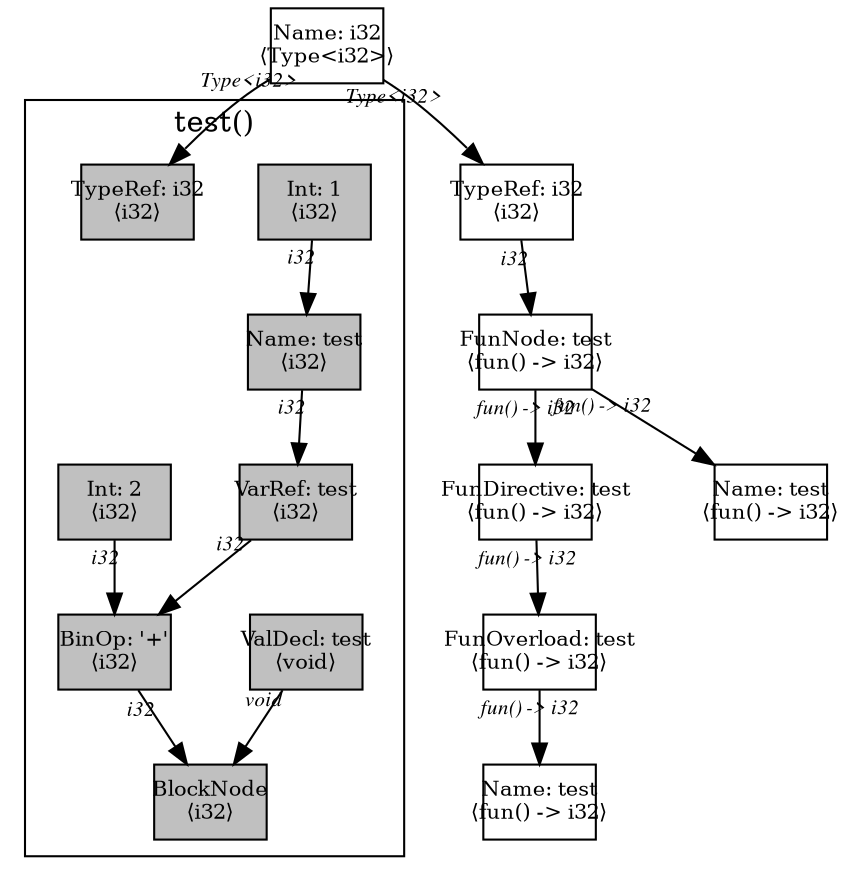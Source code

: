 digraph Document {
  node [shape=box,fixedsize=shape fontsize=10]
  1 [label="Name: i32\n⟨Type<i32>⟩", fillcolor=grey];
  2 [label="FunOverload: test\n⟨fun() -> i32⟩", fillcolor=grey];
  3 [label="FunDirective: test\n⟨fun() -> i32⟩", fillcolor=grey];
  4 [label="FunNode: test\n⟨fun() -> i32⟩", fillcolor=grey];
  5 [label="TypeRef: i32\n⟨i32⟩", fillcolor=grey];
  6 [label="Name: test\n⟨fun() -> i32⟩", fillcolor=grey];
  7 [label="Name: test\n⟨fun() -> i32⟩", fillcolor=grey];
  subgraph cluster0 {
    node [style=filled, fillcolor=grey];
    8 [label="BlockNode\n⟨i32⟩", fillcolor=grey];
    9 [label="ValDecl: test\n⟨void⟩", fillcolor=grey];
    10 [label="Name: test\n⟨i32⟩", fillcolor=grey];
    11 [label="Int: 1\n⟨i32⟩", fillcolor=grey];
    12 [label="BinOp: '+'\n⟨i32⟩", fillcolor=grey];
    13 [label="VarRef: test\n⟨i32⟩", fillcolor=grey];
    14 [label="Int: 2\n⟨i32⟩", fillcolor=grey];
    15 [label="TypeRef: i32\n⟨i32⟩", fillcolor=grey];
    9 -> 8[taillabel="void" labeldistance="1" fontname="times  italic" fontsize = 10 color="black" ];
    10 -> 13[taillabel="i32" labeldistance="1" fontname="times  italic" fontsize = 10 color="black" ];
    11 -> 10[taillabel="i32" labeldistance="1" fontname="times  italic" fontsize = 10 color="black" ];
    12 -> 8[taillabel="i32" labeldistance="1" fontname="times  italic" fontsize = 10 color="black" ];
    13 -> 12[taillabel="i32" labeldistance="1" fontname="times  italic" fontsize = 10 color="black" ];
    14 -> 12[taillabel="i32" labeldistance="1" fontname="times  italic" fontsize = 10 color="black" ];
  label = "test()";
}
  1 -> 5[taillabel="Type<i32>" labeldistance="1" fontname="times  italic" fontsize = 10 color="black" ];
  1 -> 15[taillabel="Type<i32>" labeldistance="1" fontname="times  italic" fontsize = 10 color="black" ];
  2 -> 7[taillabel="fun() -> i32" labeldistance="1" fontname="times  italic" fontsize = 10 color="black" ];
  3 -> 2[taillabel="fun() -> i32" labeldistance="1" fontname="times  italic" fontsize = 10 color="black" ];
  4 -> 6[taillabel="fun() -> i32" labeldistance="1" fontname="times  italic" fontsize = 10 color="black" ];
  4 -> 3[taillabel="fun() -> i32" labeldistance="1" fontname="times  italic" fontsize = 10 color="black" ];
  5 -> 4[taillabel="i32" labeldistance="1" fontname="times  italic" fontsize = 10 color="black" ];
  label="";
}
